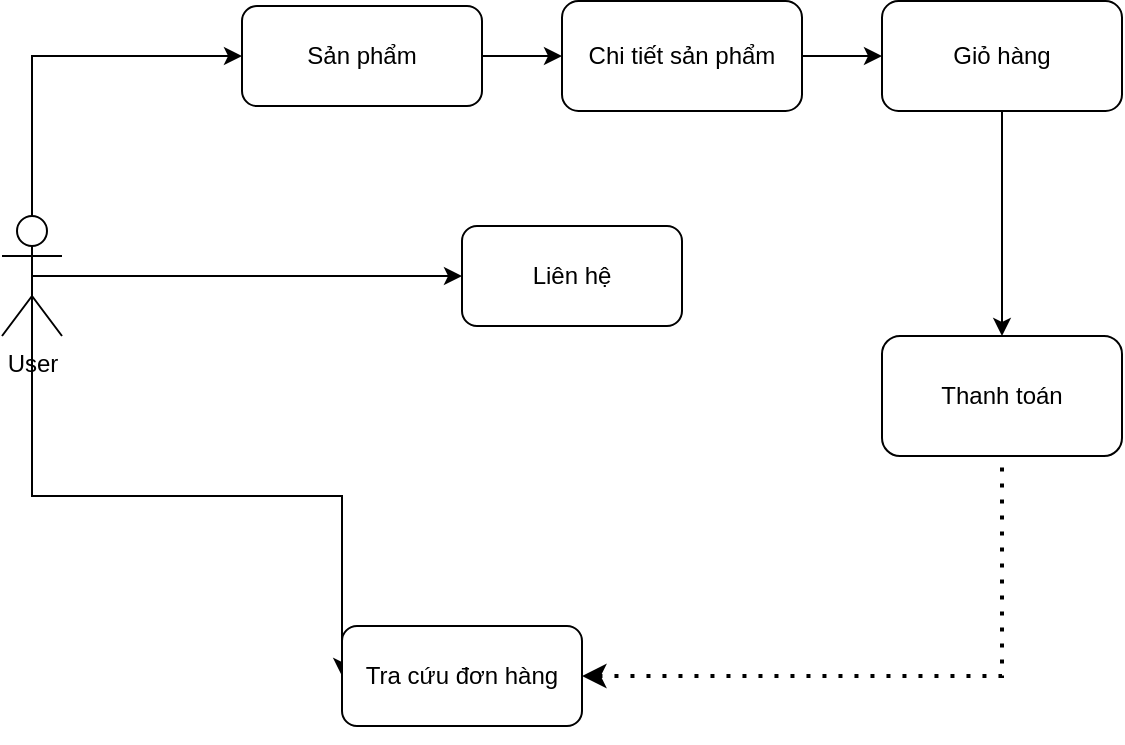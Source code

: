 <mxfile version="24.8.8">
  <diagram name="Trang-1" id="jIZoN5Ik8gS6BeCUeAwO">
    <mxGraphModel dx="1050" dy="522" grid="1" gridSize="10" guides="1" tooltips="1" connect="1" arrows="1" fold="1" page="1" pageScale="1" pageWidth="827" pageHeight="1169" math="0" shadow="0">
      <root>
        <mxCell id="0" />
        <mxCell id="1" parent="0" />
        <mxCell id="Ydq_dB2nmq0QEJSagaUk-19" style="edgeStyle=orthogonalEdgeStyle;rounded=0;orthogonalLoop=1;jettySize=auto;html=1;exitX=0.5;exitY=0.5;exitDx=0;exitDy=0;exitPerimeter=0;entryX=0;entryY=0.5;entryDx=0;entryDy=0;" edge="1" parent="1" source="Ydq_dB2nmq0QEJSagaUk-2" target="Ydq_dB2nmq0QEJSagaUk-11">
          <mxGeometry relative="1" as="geometry" />
        </mxCell>
        <mxCell id="Ydq_dB2nmq0QEJSagaUk-23" style="edgeStyle=orthogonalEdgeStyle;rounded=0;orthogonalLoop=1;jettySize=auto;html=1;exitX=0.5;exitY=0.5;exitDx=0;exitDy=0;exitPerimeter=0;entryX=0;entryY=0.5;entryDx=0;entryDy=0;" edge="1" parent="1" source="Ydq_dB2nmq0QEJSagaUk-2" target="Ydq_dB2nmq0QEJSagaUk-12">
          <mxGeometry relative="1" as="geometry">
            <Array as="points">
              <mxPoint x="105" y="325" />
            </Array>
          </mxGeometry>
        </mxCell>
        <mxCell id="Ydq_dB2nmq0QEJSagaUk-24" style="edgeStyle=orthogonalEdgeStyle;rounded=0;orthogonalLoop=1;jettySize=auto;html=1;exitX=0.5;exitY=0.5;exitDx=0;exitDy=0;exitPerimeter=0;entryX=0;entryY=0.5;entryDx=0;entryDy=0;" edge="1" parent="1" source="Ydq_dB2nmq0QEJSagaUk-2" target="Ydq_dB2nmq0QEJSagaUk-10">
          <mxGeometry relative="1" as="geometry">
            <Array as="points">
              <mxPoint x="105" y="105" />
            </Array>
          </mxGeometry>
        </mxCell>
        <mxCell id="Ydq_dB2nmq0QEJSagaUk-2" value="User" style="shape=umlActor;verticalLabelPosition=bottom;verticalAlign=top;html=1;outlineConnect=0;" vertex="1" parent="1">
          <mxGeometry x="90" y="185" width="30" height="60" as="geometry" />
        </mxCell>
        <mxCell id="Ydq_dB2nmq0QEJSagaUk-33" value="" style="edgeStyle=orthogonalEdgeStyle;rounded=0;orthogonalLoop=1;jettySize=auto;html=1;" edge="1" parent="1" source="Ydq_dB2nmq0QEJSagaUk-10" target="Ydq_dB2nmq0QEJSagaUk-28">
          <mxGeometry relative="1" as="geometry" />
        </mxCell>
        <mxCell id="Ydq_dB2nmq0QEJSagaUk-10" value="Sản phẩm" style="rounded=1;whiteSpace=wrap;html=1;" vertex="1" parent="1">
          <mxGeometry x="210" y="80" width="120" height="50" as="geometry" />
        </mxCell>
        <mxCell id="Ydq_dB2nmq0QEJSagaUk-11" value="Liên hệ" style="rounded=1;whiteSpace=wrap;html=1;" vertex="1" parent="1">
          <mxGeometry x="320" y="190" width="110" height="50" as="geometry" />
        </mxCell>
        <mxCell id="Ydq_dB2nmq0QEJSagaUk-12" value="Tra cứu đơn hàng" style="rounded=1;whiteSpace=wrap;html=1;" vertex="1" parent="1">
          <mxGeometry x="260" y="390" width="120" height="50" as="geometry" />
        </mxCell>
        <mxCell id="Ydq_dB2nmq0QEJSagaUk-16" style="edgeStyle=orthogonalEdgeStyle;rounded=0;orthogonalLoop=1;jettySize=auto;html=1;exitX=0.5;exitY=1;exitDx=0;exitDy=0;" edge="1" parent="1" source="Ydq_dB2nmq0QEJSagaUk-12" target="Ydq_dB2nmq0QEJSagaUk-12">
          <mxGeometry relative="1" as="geometry" />
        </mxCell>
        <mxCell id="Ydq_dB2nmq0QEJSagaUk-25" value="Thanh toán" style="rounded=1;whiteSpace=wrap;html=1;" vertex="1" parent="1">
          <mxGeometry x="530" y="245" width="120" height="60" as="geometry" />
        </mxCell>
        <mxCell id="Ydq_dB2nmq0QEJSagaUk-34" value="" style="edgeStyle=orthogonalEdgeStyle;rounded=0;orthogonalLoop=1;jettySize=auto;html=1;" edge="1" parent="1" source="Ydq_dB2nmq0QEJSagaUk-28" target="Ydq_dB2nmq0QEJSagaUk-29">
          <mxGeometry relative="1" as="geometry" />
        </mxCell>
        <mxCell id="Ydq_dB2nmq0QEJSagaUk-28" value="Chi tiết sản phẩm" style="rounded=1;whiteSpace=wrap;html=1;" vertex="1" parent="1">
          <mxGeometry x="370" y="77.5" width="120" height="55" as="geometry" />
        </mxCell>
        <mxCell id="Ydq_dB2nmq0QEJSagaUk-30" style="edgeStyle=orthogonalEdgeStyle;rounded=0;orthogonalLoop=1;jettySize=auto;html=1;entryX=0.5;entryY=0;entryDx=0;entryDy=0;" edge="1" parent="1" source="Ydq_dB2nmq0QEJSagaUk-29" target="Ydq_dB2nmq0QEJSagaUk-25">
          <mxGeometry relative="1" as="geometry" />
        </mxCell>
        <mxCell id="Ydq_dB2nmq0QEJSagaUk-29" value="Giỏ hàng" style="rounded=1;whiteSpace=wrap;html=1;" vertex="1" parent="1">
          <mxGeometry x="530" y="77.5" width="120" height="55" as="geometry" />
        </mxCell>
        <mxCell id="Ydq_dB2nmq0QEJSagaUk-32" value="" style="endArrow=none;dashed=1;html=1;dashPattern=1 3;strokeWidth=2;rounded=0;endFill=0;startArrow=classic;startFill=1;" edge="1" parent="1">
          <mxGeometry width="50" height="50" relative="1" as="geometry">
            <mxPoint x="380" y="415" as="sourcePoint" />
            <mxPoint x="590" y="305" as="targetPoint" />
            <Array as="points">
              <mxPoint x="590" y="415" />
            </Array>
          </mxGeometry>
        </mxCell>
      </root>
    </mxGraphModel>
  </diagram>
</mxfile>
